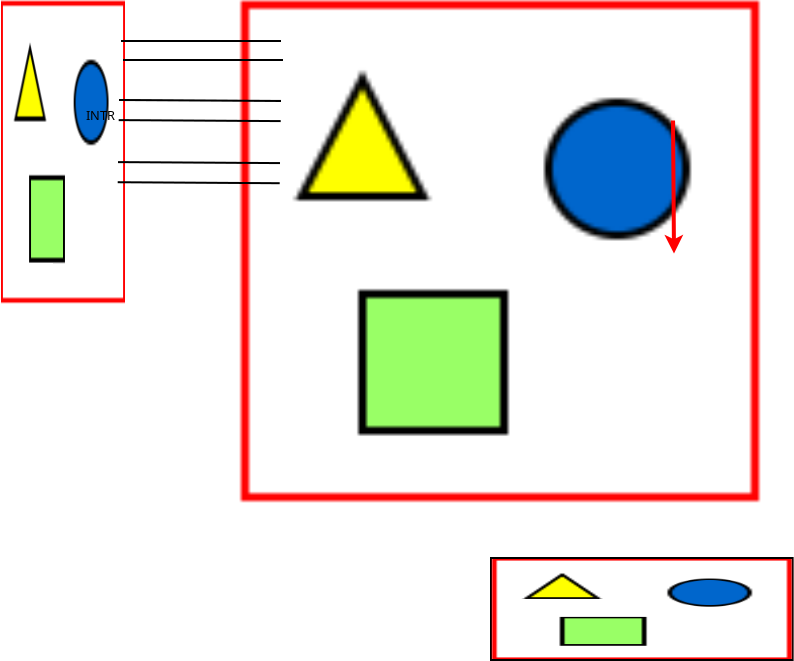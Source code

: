 <?xml version="1.0" encoding="UTF-8"?>
<dia:diagram xmlns:dia="http://www.lysator.liu.se/~alla/dia/">
  <dia:layer name="Arrière-plan" visible="true" active="true">
    <dia:object type="Standard - Image" version="0" id="O0">
      <dia:attribute name="obj_pos">
        <dia:point val="11,-2"/>
      </dia:attribute>
      <dia:attribute name="obj_bb">
        <dia:rectangle val="10.95,-2.05;36.949,23.05"/>
      </dia:attribute>
      <dia:attribute name="elem_corner">
        <dia:point val="11,-2"/>
      </dia:attribute>
      <dia:attribute name="elem_width">
        <dia:real val="25.899"/>
      </dia:attribute>
      <dia:attribute name="elem_height">
        <dia:real val="25"/>
      </dia:attribute>
      <dia:attribute name="draw_border">
        <dia:boolean val="false"/>
      </dia:attribute>
      <dia:attribute name="keep_aspect">
        <dia:boolean val="true"/>
      </dia:attribute>
      <dia:attribute name="file">
        <dia:string>#C:\Users\elevy\Dropbox\ESI\MIC\slides-GIT\ESI-Microprocesseurs-1\microprocesseurs\images\8259A-busInterface-Intel-keyboard.png#</dia:string>
      </dia:attribute>
    </dia:object>
    <dia:object type="Standard - Image" version="0" id="O1">
      <dia:attribute name="obj_pos">
        <dia:point val="23.55,25.9"/>
      </dia:attribute>
      <dia:attribute name="obj_bb">
        <dia:rectangle val="23.5,25.85;38.581,30.95"/>
      </dia:attribute>
      <dia:attribute name="elem_corner">
        <dia:point val="23.55,25.9"/>
      </dia:attribute>
      <dia:attribute name="elem_width">
        <dia:real val="14.981"/>
      </dia:attribute>
      <dia:attribute name="elem_height">
        <dia:real val="5"/>
      </dia:attribute>
      <dia:attribute name="draw_border">
        <dia:boolean val="true"/>
      </dia:attribute>
      <dia:attribute name="keep_aspect">
        <dia:boolean val="true"/>
      </dia:attribute>
      <dia:attribute name="file">
        <dia:string>#C:\Users\elevy\Dropbox\ESI\MIC\slides-GIT\ESI-Microprocesseurs-1\microprocesseurs\images\800px-KB_United_Kingdom.svg.png#</dia:string>
      </dia:attribute>
    </dia:object>
    <dia:object type="Standard - Image" version="0" id="O2">
      <dia:attribute name="obj_pos">
        <dia:point val="-1,-2"/>
      </dia:attribute>
      <dia:attribute name="obj_bb">
        <dia:rectangle val="-1.05,-2.05;5.25,13.132"/>
      </dia:attribute>
      <dia:attribute name="elem_corner">
        <dia:point val="-1,-2"/>
      </dia:attribute>
      <dia:attribute name="elem_width">
        <dia:real val="6.2"/>
      </dia:attribute>
      <dia:attribute name="elem_height">
        <dia:real val="15.082"/>
      </dia:attribute>
      <dia:attribute name="draw_border">
        <dia:boolean val="false"/>
      </dia:attribute>
      <dia:attribute name="keep_aspect">
        <dia:boolean val="true"/>
      </dia:attribute>
      <dia:attribute name="file">
        <dia:string>#C:\Users\elevy\Dropbox\ESI\MIC\slides-GIT\ESI-Microprocesseurs-1\microprocesseurs\images\80386-intel.png#</dia:string>
      </dia:attribute>
    </dia:object>
    <dia:object type="Standard - Line" version="0" id="O3">
      <dia:attribute name="obj_pos">
        <dia:point val="5,0"/>
      </dia:attribute>
      <dia:attribute name="obj_bb">
        <dia:rectangle val="4.95,-0.05;13.05,0.05"/>
      </dia:attribute>
      <dia:attribute name="conn_endpoints">
        <dia:point val="5,0"/>
        <dia:point val="13,0"/>
      </dia:attribute>
      <dia:attribute name="numcp">
        <dia:int val="1"/>
      </dia:attribute>
    </dia:object>
    <dia:object type="Standard - Line" version="0" id="O4">
      <dia:attribute name="obj_pos">
        <dia:point val="5.1,0.95"/>
      </dia:attribute>
      <dia:attribute name="obj_bb">
        <dia:rectangle val="5.05,0.9;13.15,1"/>
      </dia:attribute>
      <dia:attribute name="conn_endpoints">
        <dia:point val="5.1,0.95"/>
        <dia:point val="13.1,0.95"/>
      </dia:attribute>
      <dia:attribute name="numcp">
        <dia:int val="1"/>
      </dia:attribute>
    </dia:object>
    <dia:object type="Standard - Line" version="0" id="O5">
      <dia:attribute name="obj_pos">
        <dia:point val="13,3"/>
      </dia:attribute>
      <dia:attribute name="obj_bb">
        <dia:rectangle val="4.85,2.9;13.05,3.05"/>
      </dia:attribute>
      <dia:attribute name="conn_endpoints">
        <dia:point val="13,3"/>
        <dia:point val="4.9,2.95"/>
      </dia:attribute>
      <dia:attribute name="numcp">
        <dia:int val="1"/>
      </dia:attribute>
    </dia:object>
    <dia:object type="Standard - Line" version="0" id="O6">
      <dia:attribute name="obj_pos">
        <dia:point val="12.985,4.005"/>
      </dia:attribute>
      <dia:attribute name="obj_bb">
        <dia:rectangle val="4.835,3.905;13.036,4.056"/>
      </dia:attribute>
      <dia:attribute name="conn_endpoints">
        <dia:point val="12.985,4.005"/>
        <dia:point val="4.885,3.955"/>
      </dia:attribute>
      <dia:attribute name="numcp">
        <dia:int val="1"/>
      </dia:attribute>
    </dia:object>
    <dia:object type="Standard - Line" version="0" id="O7">
      <dia:attribute name="obj_pos">
        <dia:point val="12.95,6.105"/>
      </dia:attribute>
      <dia:attribute name="obj_bb">
        <dia:rectangle val="4.8,6.005;13.0,6.156"/>
      </dia:attribute>
      <dia:attribute name="conn_endpoints">
        <dia:point val="12.95,6.105"/>
        <dia:point val="4.85,6.055"/>
      </dia:attribute>
      <dia:attribute name="numcp">
        <dia:int val="1"/>
      </dia:attribute>
    </dia:object>
    <dia:object type="Standard - Line" version="0" id="O8">
      <dia:attribute name="obj_pos">
        <dia:point val="12.935,7.111"/>
      </dia:attribute>
      <dia:attribute name="obj_bb">
        <dia:rectangle val="4.785,7.01;12.986,7.161"/>
      </dia:attribute>
      <dia:attribute name="conn_endpoints">
        <dia:point val="12.935,7.111"/>
        <dia:point val="4.835,7.061"/>
      </dia:attribute>
      <dia:attribute name="numcp">
        <dia:int val="1"/>
      </dia:attribute>
    </dia:object>
    <dia:object type="Standard - Box" version="0" id="O9">
      <dia:attribute name="obj_pos">
        <dia:point val="-0.45,11.15"/>
      </dia:attribute>
      <dia:attribute name="obj_bb">
        <dia:rectangle val="-0.5,11.1;1.6,12.2"/>
      </dia:attribute>
      <dia:attribute name="elem_corner">
        <dia:point val="-0.45,11.15"/>
      </dia:attribute>
      <dia:attribute name="elem_width">
        <dia:real val="2"/>
      </dia:attribute>
      <dia:attribute name="elem_height">
        <dia:real val="1.0"/>
      </dia:attribute>
      <dia:attribute name="border_width">
        <dia:real val="0.1"/>
      </dia:attribute>
      <dia:attribute name="border_color">
        <dia:color val="#ffffff"/>
      </dia:attribute>
      <dia:attribute name="show_background">
        <dia:boolean val="true"/>
      </dia:attribute>
    </dia:object>
    <dia:object type="Standard - Text" version="1" id="O10">
      <dia:attribute name="obj_pos">
        <dia:point val="3.25,3.95"/>
      </dia:attribute>
      <dia:attribute name="obj_bb">
        <dia:rectangle val="3.25,3.355;4.755,4.1"/>
      </dia:attribute>
      <dia:attribute name="text">
        <dia:composite type="text">
          <dia:attribute name="string">
            <dia:string>#INTR#</dia:string>
          </dia:attribute>
          <dia:attribute name="font">
            <dia:font family="sans" style="0" name="Helvetica"/>
          </dia:attribute>
          <dia:attribute name="height">
            <dia:real val="0.8"/>
          </dia:attribute>
          <dia:attribute name="pos">
            <dia:point val="3.25,3.95"/>
          </dia:attribute>
          <dia:attribute name="color">
            <dia:color val="#000000"/>
          </dia:attribute>
          <dia:attribute name="alignment">
            <dia:enum val="0"/>
          </dia:attribute>
        </dia:composite>
      </dia:attribute>
      <dia:attribute name="valign">
        <dia:enum val="3"/>
      </dia:attribute>
    </dia:object>
    <dia:object type="Standard - Line" version="0" id="O11">
      <dia:attribute name="obj_pos">
        <dia:point val="32.6,3.977"/>
      </dia:attribute>
      <dia:attribute name="obj_bb">
        <dia:rectangle val="32.171,3.876;33.118,10.851"/>
      </dia:attribute>
      <dia:attribute name="conn_endpoints">
        <dia:point val="32.6,3.977"/>
        <dia:point val="32.65,10.627"/>
      </dia:attribute>
      <dia:attribute name="numcp">
        <dia:int val="1"/>
      </dia:attribute>
      <dia:attribute name="line_color">
        <dia:color val="#ff0000"/>
      </dia:attribute>
      <dia:attribute name="line_width">
        <dia:real val="0.2"/>
      </dia:attribute>
      <dia:attribute name="end_arrow">
        <dia:enum val="22"/>
      </dia:attribute>
      <dia:attribute name="end_arrow_length">
        <dia:real val="0.5"/>
      </dia:attribute>
      <dia:attribute name="end_arrow_width">
        <dia:real val="0.5"/>
      </dia:attribute>
    </dia:object>
  </dia:layer>
</dia:diagram>
